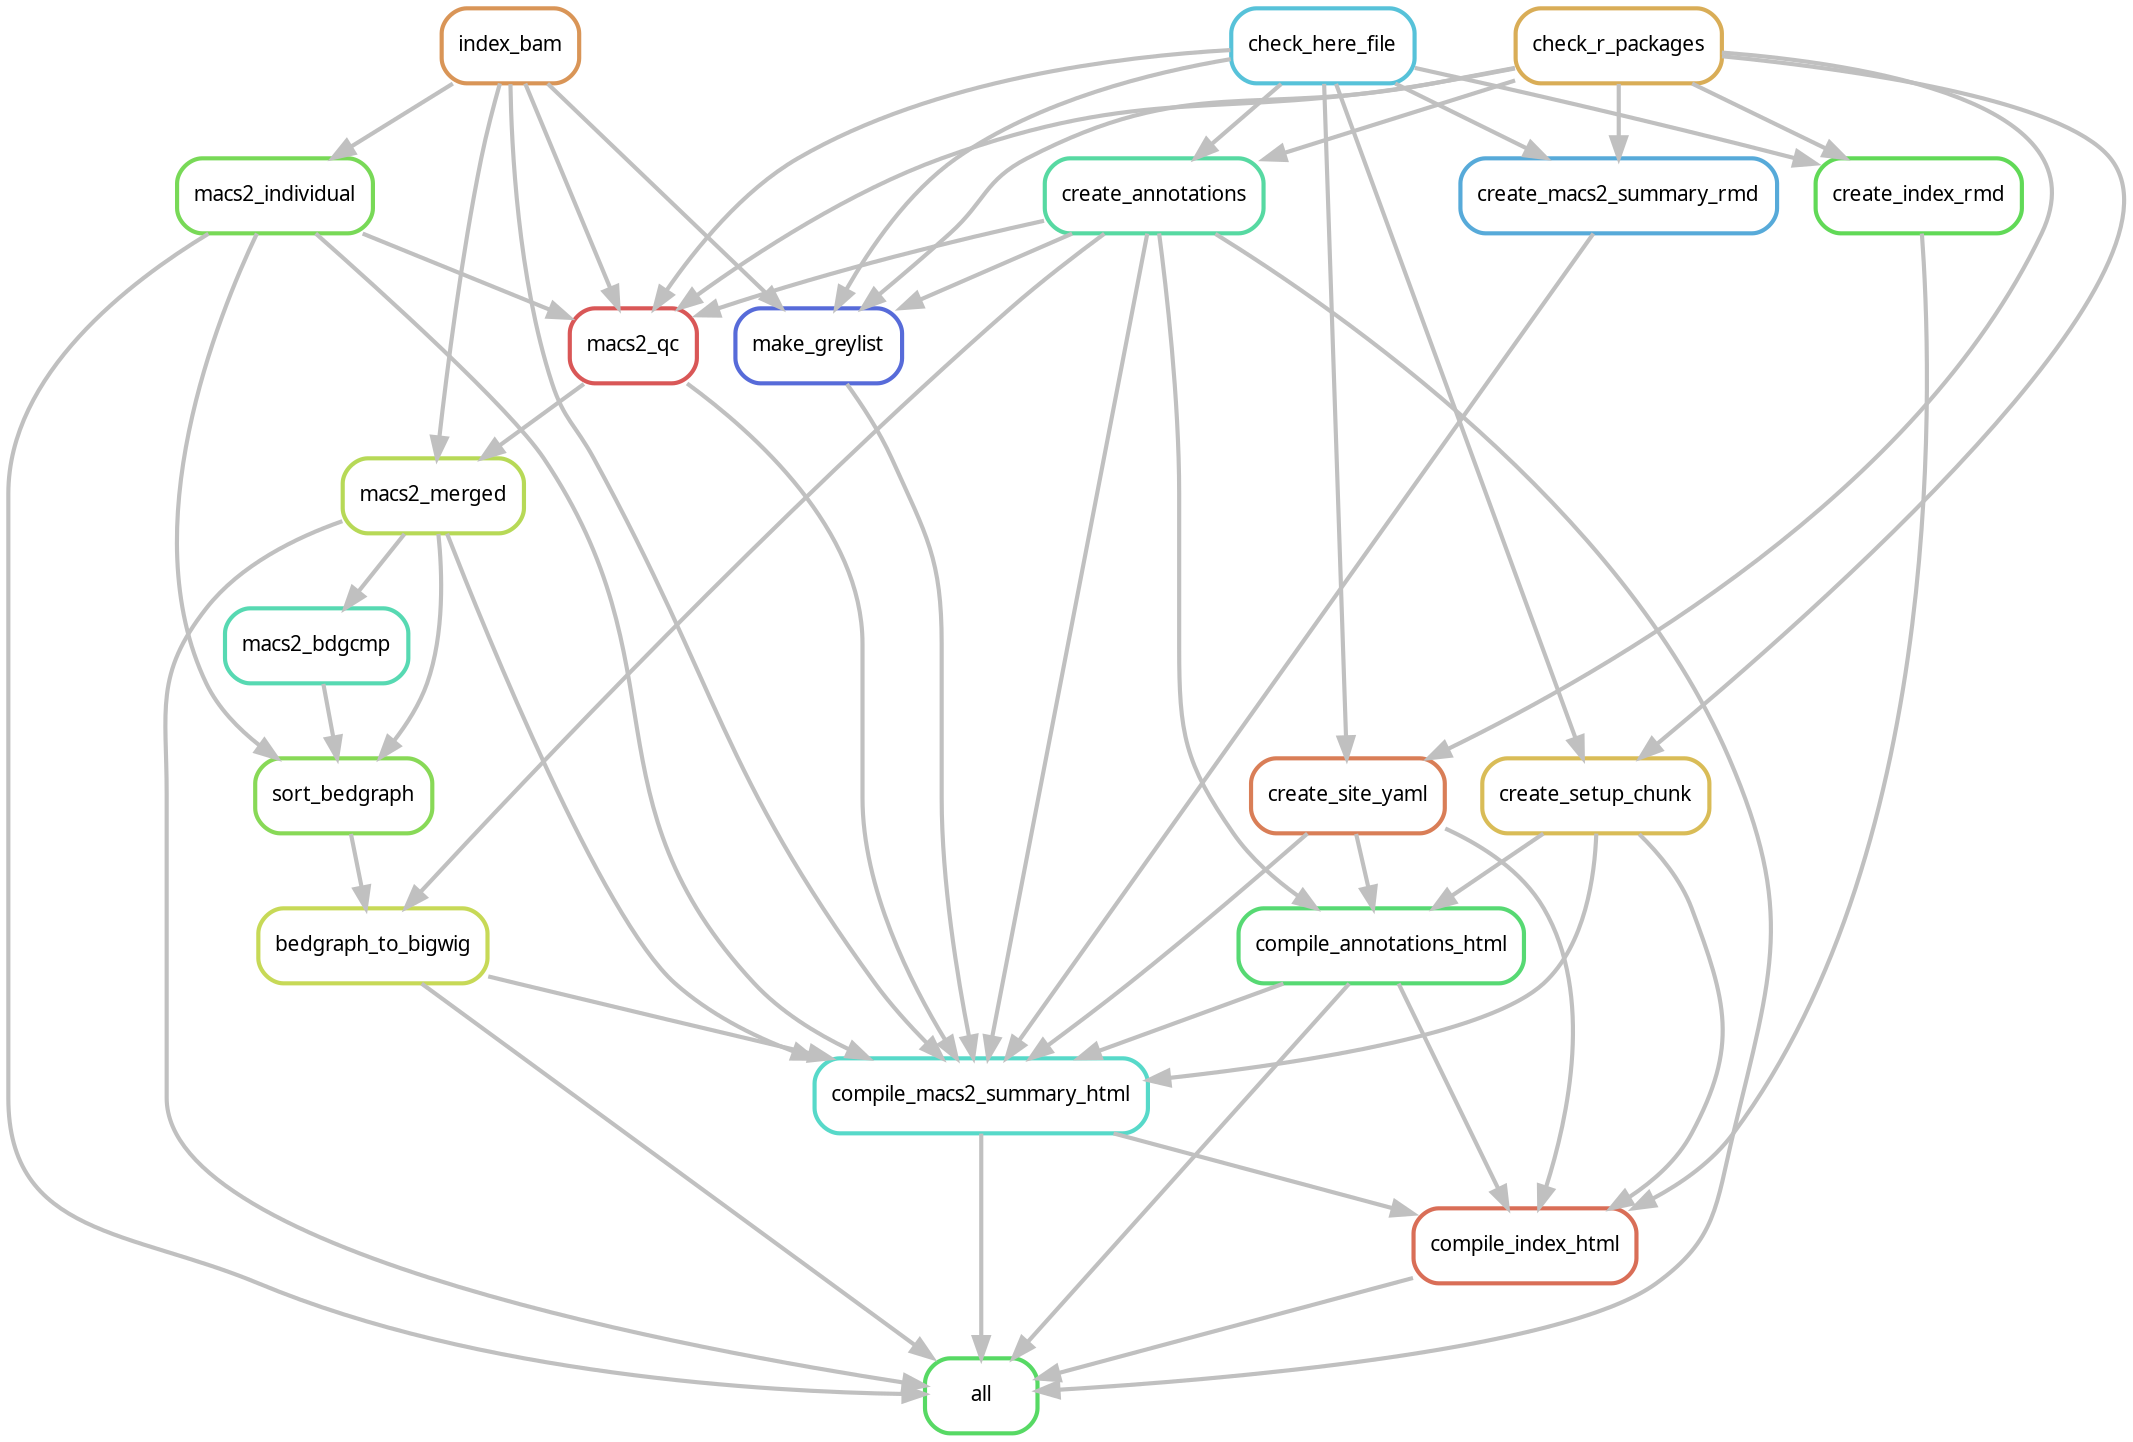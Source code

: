 digraph snakemake_dag {
    graph[bgcolor=white, margin=0];
    node[shape=box, style=rounded, fontname=sans,                 fontsize=10, penwidth=2];
    edge[penwidth=2, color=grey];
	0[label = "all", color = "0.35 0.6 0.85", style="rounded"];
	1[label = "compile_annotations_html", color = "0.37 0.6 0.85", style="rounded"];
	2[label = "create_annotations", color = "0.43 0.6 0.85", style="rounded"];
	3[label = "check_here_file", color = "0.53 0.6 0.85", style="rounded"];
	4[label = "check_r_packages", color = "0.11 0.6 0.85", style="rounded"];
	5[label = "create_setup_chunk", color = "0.13 0.6 0.85", style="rounded"];
	6[label = "create_site_yaml", color = "0.05 0.6 0.85", style="rounded"];
	7[label = "compile_macs2_summary_html", color = "0.48 0.6 0.85", style="rounded"];
	8[label = "index_bam", color = "0.08 0.6 0.85", style="rounded"];
	9[label = "bedgraph_to_bigwig", color = "0.19 0.6 0.85", style="rounded"];
	10[label = "sort_bedgraph", color = "0.27 0.6 0.85", style="rounded"];
	11[label = "macs2_merged", color = "0.21 0.6 0.85", style="rounded"];
	12[label = "macs2_qc", color = "0.00 0.6 0.85", style="rounded"];
	13[label = "macs2_individual", color = "0.29 0.6 0.85", style="rounded"];
	14[label = "make_greylist", color = "0.64 0.6 0.85", style="rounded"];
	15[label = "create_macs2_summary_rmd", color = "0.56 0.6 0.85", style="rounded"];
	16[label = "compile_index_html", color = "0.03 0.6 0.85", style="rounded"];
	17[label = "create_index_rmd", color = "0.32 0.6 0.85", style="rounded"];
	18[label = "macs2_bdgcmp", color = "0.45 0.6 0.85", style="rounded"];
	13 -> 0
	16 -> 0
	11 -> 0
	1 -> 0
	7 -> 0
	9 -> 0
	2 -> 0
	6 -> 1
	2 -> 1
	5 -> 1
	4 -> 2
	3 -> 2
	4 -> 5
	3 -> 5
	4 -> 6
	3 -> 6
	13 -> 7
	12 -> 7
	11 -> 7
	6 -> 7
	8 -> 7
	5 -> 7
	15 -> 7
	1 -> 7
	9 -> 7
	2 -> 7
	14 -> 7
	10 -> 9
	2 -> 9
	13 -> 10
	11 -> 10
	18 -> 10
	8 -> 11
	12 -> 11
	13 -> 12
	8 -> 12
	4 -> 12
	3 -> 12
	2 -> 12
	8 -> 13
	8 -> 14
	2 -> 14
	4 -> 14
	3 -> 14
	4 -> 15
	3 -> 15
	6 -> 16
	17 -> 16
	5 -> 16
	1 -> 16
	7 -> 16
	4 -> 17
	3 -> 17
	11 -> 18
}            

